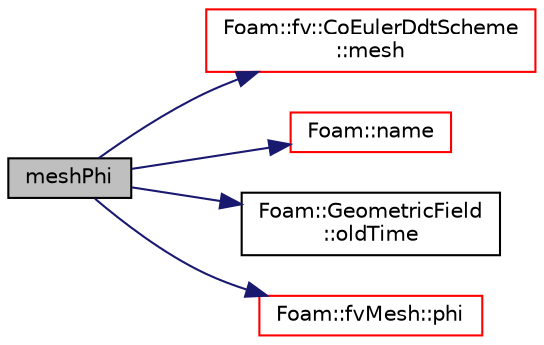 digraph "meshPhi"
{
  bgcolor="transparent";
  edge [fontname="Helvetica",fontsize="10",labelfontname="Helvetica",labelfontsize="10"];
  node [fontname="Helvetica",fontsize="10",shape=record];
  rankdir="LR";
  Node1301 [label="meshPhi",height=0.2,width=0.4,color="black", fillcolor="grey75", style="filled", fontcolor="black"];
  Node1301 -> Node1302 [color="midnightblue",fontsize="10",style="solid",fontname="Helvetica"];
  Node1302 [label="Foam::fv::CoEulerDdtScheme\l::mesh",height=0.2,width=0.4,color="red",URL="$a23289.html#a470f06cfb9b6ee887cd85d63de275607",tooltip="Return mesh reference. "];
  Node1301 -> Node1319 [color="midnightblue",fontsize="10",style="solid",fontname="Helvetica"];
  Node1319 [label="Foam::name",height=0.2,width=0.4,color="red",URL="$a21851.html#adcb0df2bd4953cb6bb390272d8263c3a",tooltip="Return a string representation of a complex. "];
  Node1301 -> Node1314 [color="midnightblue",fontsize="10",style="solid",fontname="Helvetica"];
  Node1314 [label="Foam::GeometricField\l::oldTime",height=0.2,width=0.4,color="black",URL="$a23249.html#a2f51be6de19012555f923b0902d64135",tooltip="Return old time field. "];
  Node1301 -> Node1322 [color="midnightblue",fontsize="10",style="solid",fontname="Helvetica"];
  Node1322 [label="Foam::fvMesh::phi",height=0.2,width=0.4,color="red",URL="$a23593.html#a309de8d77b1b6bc71272d02fd018be3d",tooltip="Return cell face motion fluxes. "];
}
